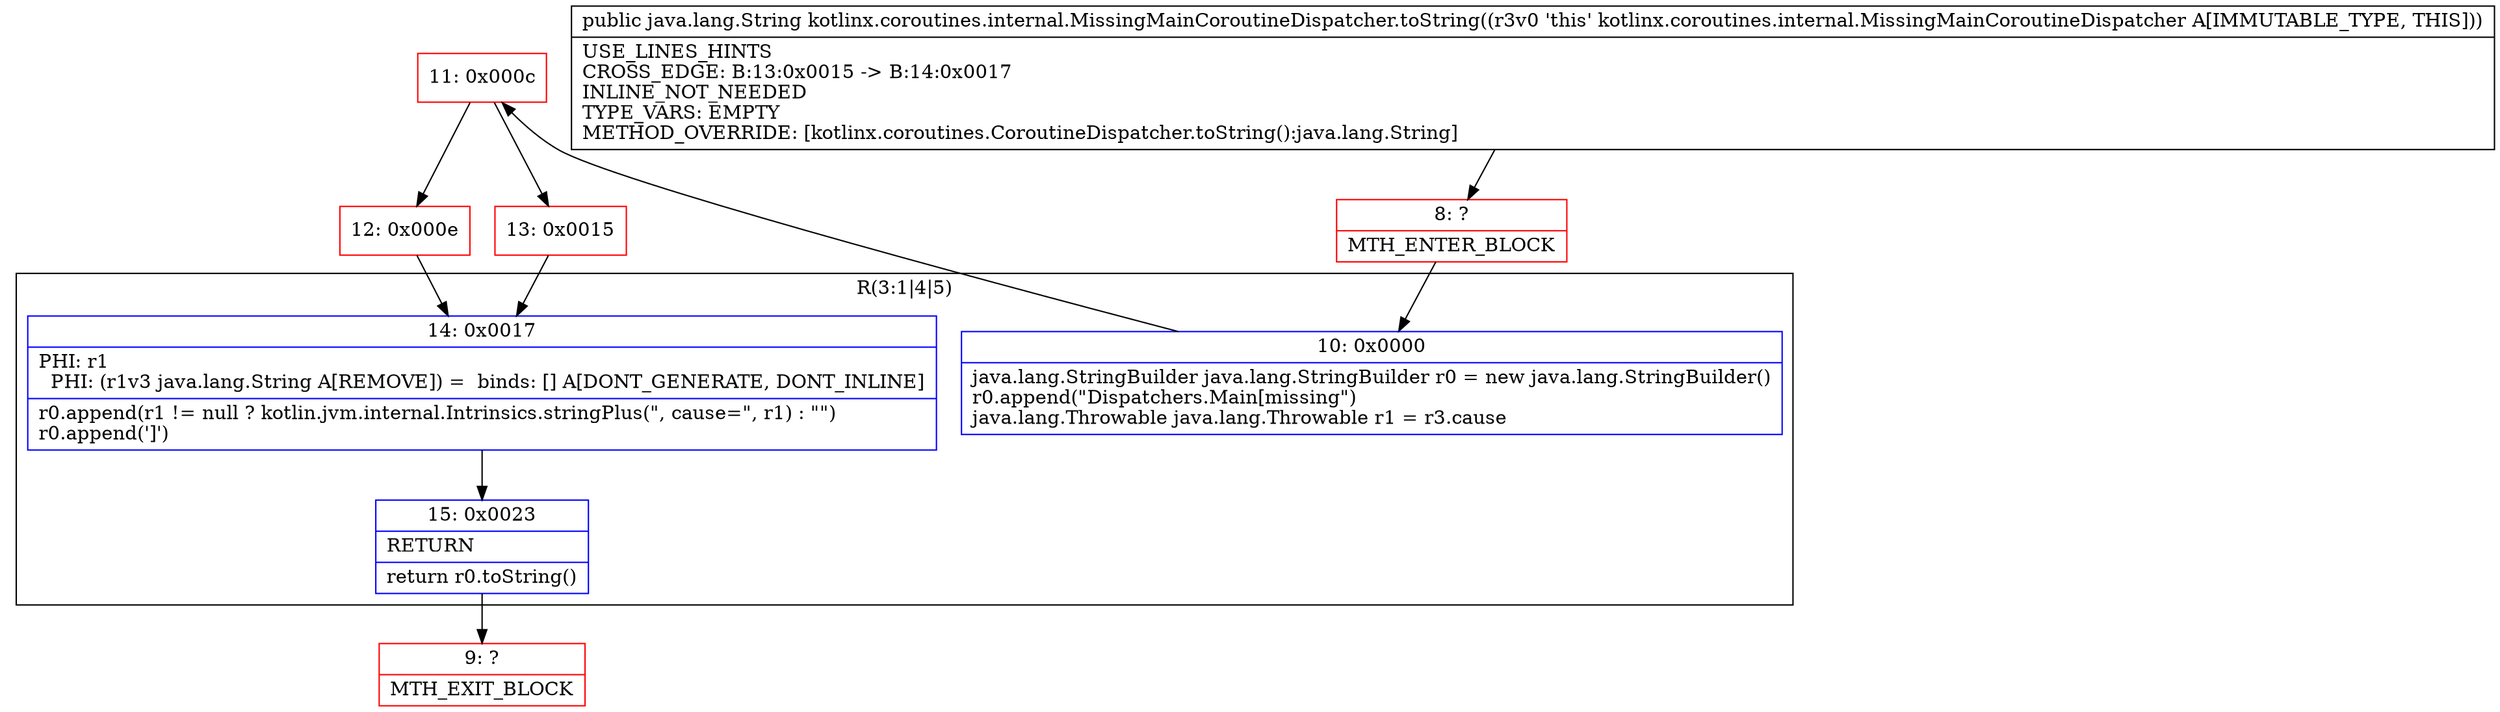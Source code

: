 digraph "CFG forkotlinx.coroutines.internal.MissingMainCoroutineDispatcher.toString()Ljava\/lang\/String;" {
subgraph cluster_Region_2091886675 {
label = "R(3:1|4|5)";
node [shape=record,color=blue];
Node_10 [shape=record,label="{10\:\ 0x0000|java.lang.StringBuilder java.lang.StringBuilder r0 = new java.lang.StringBuilder()\lr0.append(\"Dispatchers.Main[missing\")\ljava.lang.Throwable java.lang.Throwable r1 = r3.cause\l}"];
Node_14 [shape=record,label="{14\:\ 0x0017|PHI: r1 \l  PHI: (r1v3 java.lang.String A[REMOVE]) =  binds: [] A[DONT_GENERATE, DONT_INLINE]\l|r0.append(r1 != null ? kotlin.jvm.internal.Intrinsics.stringPlus(\", cause=\", r1) : \"\")\lr0.append(']')\l}"];
Node_15 [shape=record,label="{15\:\ 0x0023|RETURN\l|return r0.toString()\l}"];
}
Node_8 [shape=record,color=red,label="{8\:\ ?|MTH_ENTER_BLOCK\l}"];
Node_11 [shape=record,color=red,label="{11\:\ 0x000c}"];
Node_12 [shape=record,color=red,label="{12\:\ 0x000e}"];
Node_9 [shape=record,color=red,label="{9\:\ ?|MTH_EXIT_BLOCK\l}"];
Node_13 [shape=record,color=red,label="{13\:\ 0x0015}"];
MethodNode[shape=record,label="{public java.lang.String kotlinx.coroutines.internal.MissingMainCoroutineDispatcher.toString((r3v0 'this' kotlinx.coroutines.internal.MissingMainCoroutineDispatcher A[IMMUTABLE_TYPE, THIS]))  | USE_LINES_HINTS\lCROSS_EDGE: B:13:0x0015 \-\> B:14:0x0017\lINLINE_NOT_NEEDED\lTYPE_VARS: EMPTY\lMETHOD_OVERRIDE: [kotlinx.coroutines.CoroutineDispatcher.toString():java.lang.String]\l}"];
MethodNode -> Node_8;Node_10 -> Node_11;
Node_14 -> Node_15;
Node_15 -> Node_9;
Node_8 -> Node_10;
Node_11 -> Node_12;
Node_11 -> Node_13;
Node_12 -> Node_14;
Node_13 -> Node_14;
}

